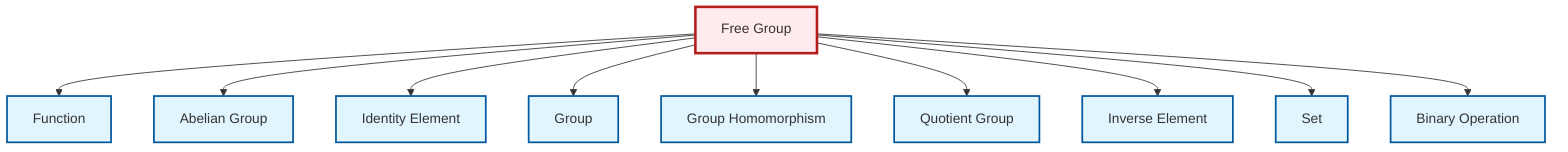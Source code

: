 graph TD
    classDef definition fill:#e1f5fe,stroke:#01579b,stroke-width:2px
    classDef theorem fill:#f3e5f5,stroke:#4a148c,stroke-width:2px
    classDef axiom fill:#fff3e0,stroke:#e65100,stroke-width:2px
    classDef example fill:#e8f5e9,stroke:#1b5e20,stroke-width:2px
    classDef current fill:#ffebee,stroke:#b71c1c,stroke-width:3px
    def-homomorphism["Group Homomorphism"]:::definition
    def-inverse-element["Inverse Element"]:::definition
    def-identity-element["Identity Element"]:::definition
    def-free-group["Free Group"]:::definition
    def-set["Set"]:::definition
    def-binary-operation["Binary Operation"]:::definition
    def-function["Function"]:::definition
    def-quotient-group["Quotient Group"]:::definition
    def-abelian-group["Abelian Group"]:::definition
    def-group["Group"]:::definition
    def-free-group --> def-function
    def-free-group --> def-abelian-group
    def-free-group --> def-identity-element
    def-free-group --> def-group
    def-free-group --> def-homomorphism
    def-free-group --> def-quotient-group
    def-free-group --> def-inverse-element
    def-free-group --> def-set
    def-free-group --> def-binary-operation
    class def-free-group current